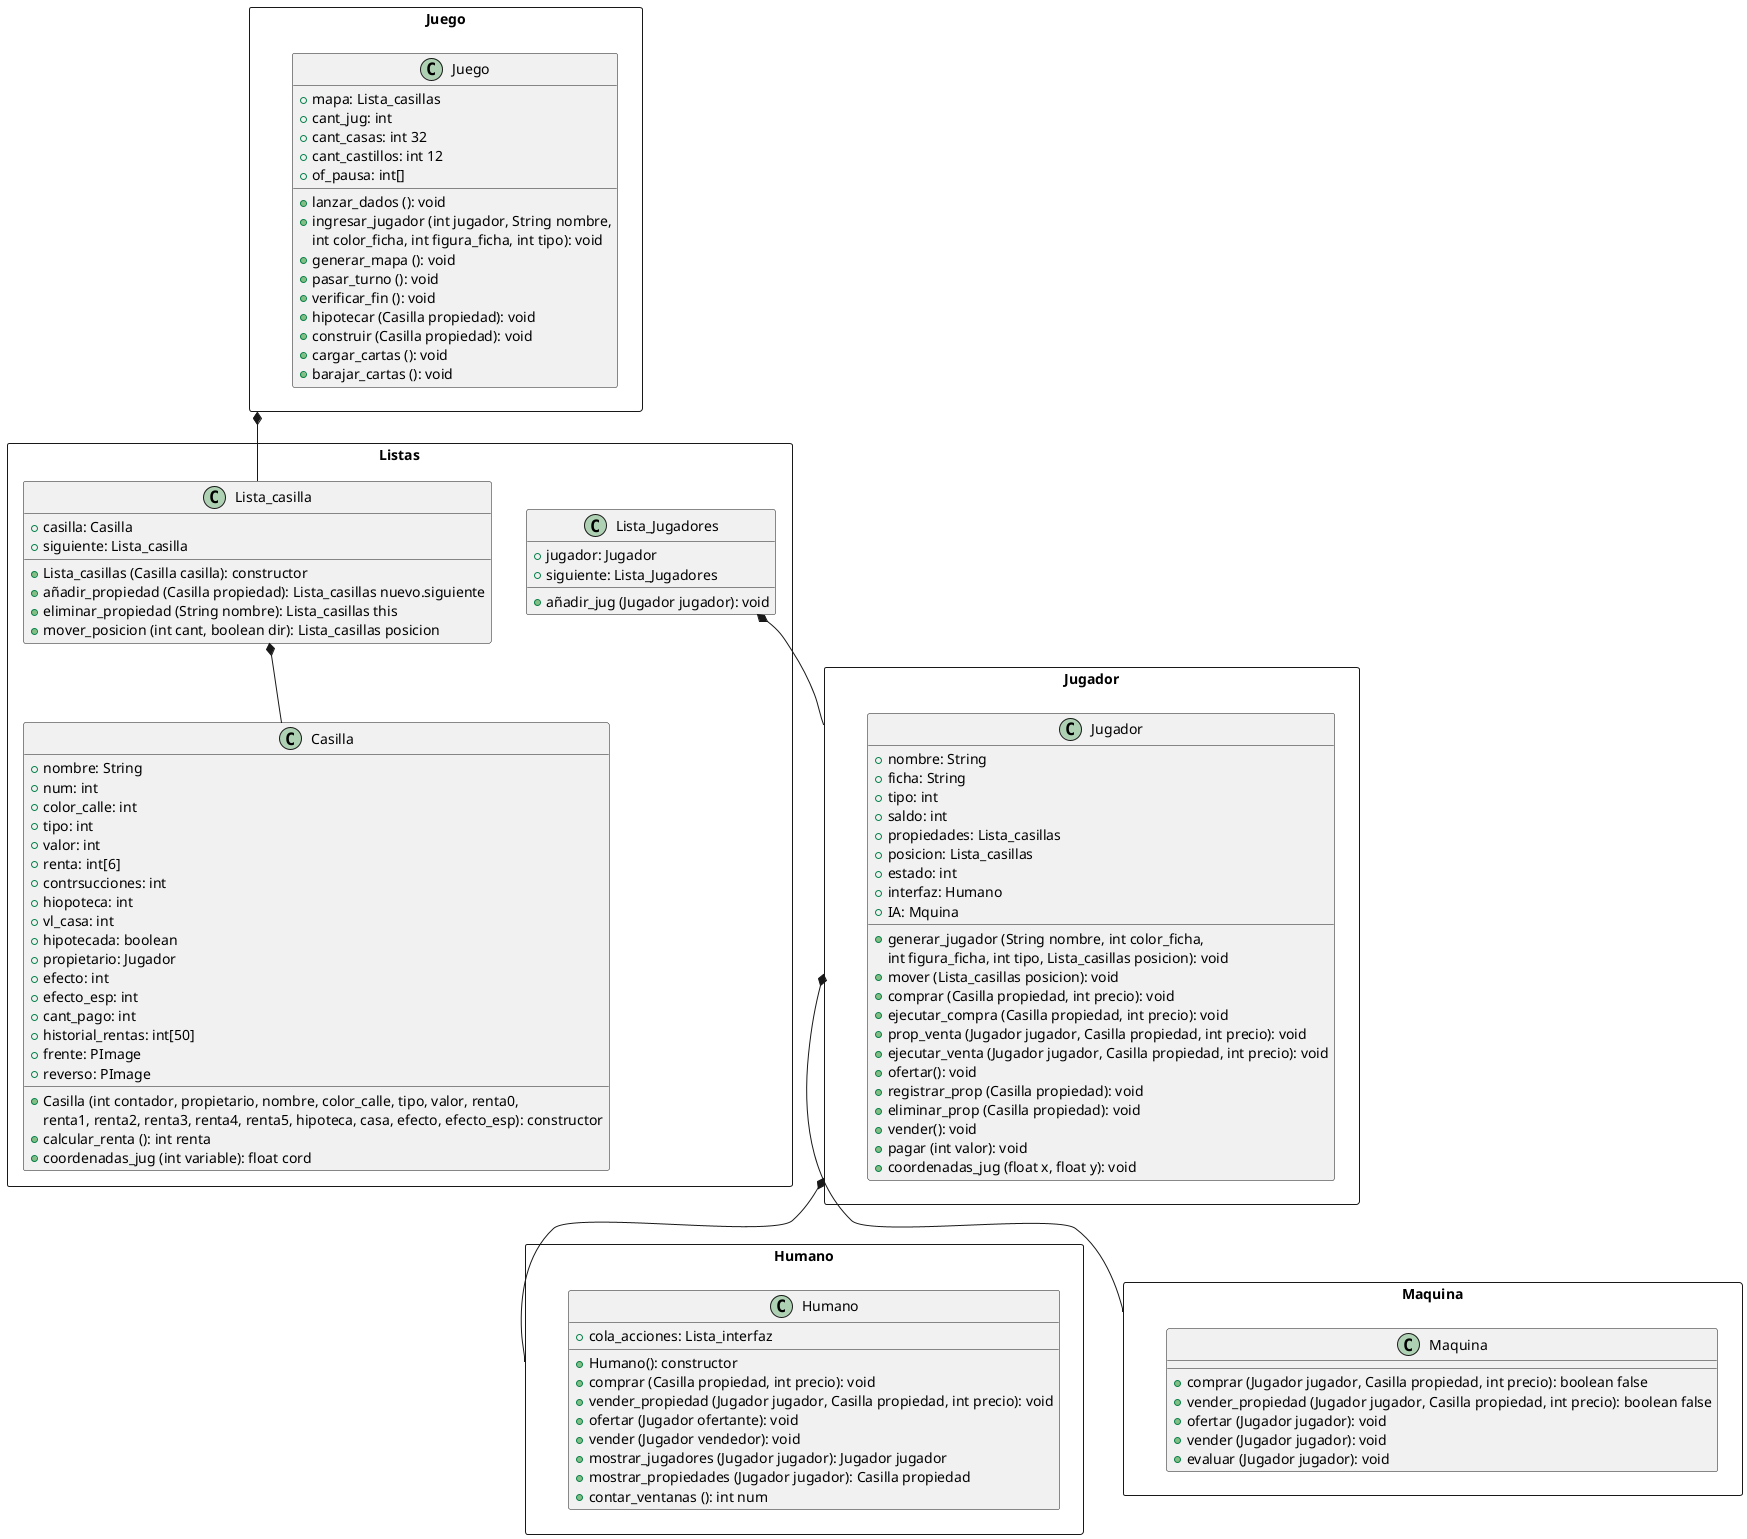 @startuml
package Humano <<Rectangle>>{
class Humano{
+ cola_acciones: Lista_interfaz

+ Humano(): constructor
+ comprar (Casilla propiedad, int precio): void
+ vender_propiedad (Jugador jugador, Casilla propiedad, int precio): void
+ ofertar (Jugador ofertante): void
+ vender (Jugador vendedor): void
+ mostrar_jugadores (Jugador jugador): Jugador jugador
+ mostrar_propiedades (Jugador jugador): Casilla propiedad
+ contar_ventanas (): int num
}
}

package Juego <<Rectangle>>{
class Juego{
+ mapa: Lista_casillas
+ cant_jug: int
+ cant_casas: int 32
+ cant_castillos: int 12
+ of_pausa: int[]
+ lanzar_dados (): void
+ ingresar_jugador (int jugador, String nombre,
int color_ficha, int figura_ficha, int tipo): void
+ generar_mapa (): void
+ pasar_turno (): void
+ verificar_fin (): void
+ hipotecar (Casilla propiedad): void
+ construir (Casilla propiedad): void
+ cargar_cartas (): void
+ barajar_cartas (): void
}
}

package Jugador <<Rectangle>>{
class Jugador{
+ nombre: String
+ ficha: String
+ tipo: int
+ saldo: int
+ propiedades: Lista_casillas
+ posicion: Lista_casillas
+ estado: int
+ interfaz: Humano
+ IA: Mquina

+ generar_jugador (String nombre, int color_ficha,
int figura_ficha, int tipo, Lista_casillas posicion): void
+ mover (Lista_casillas posicion): void
+ comprar (Casilla propiedad, int precio): void
+ ejecutar_compra (Casilla propiedad, int precio): void
+ prop_venta (Jugador jugador, Casilla propiedad, int precio): void
+ ejecutar_venta (Jugador jugador, Casilla propiedad, int precio): void
+ ofertar(): void
+ registrar_prop (Casilla propiedad): void
+ eliminar_prop (Casilla propiedad): void
+ vender(): void
+ pagar (int valor): void
+ coordenadas_jug (float x, float y): void
}
}

package Listas <<Rectangle>>{
class Lista_casilla{
+ casilla: Casilla
+ siguiente: Lista_casilla

+ Lista_casillas (Casilla casilla): constructor
+ añadir_propiedad (Casilla propiedad): Lista_casillas nuevo.siguiente
+ eliminar_propiedad (String nombre): Lista_casillas this
+ mover_posicion (int cant, boolean dir): Lista_casillas posicion
}

class Casilla{
+ nombre: String
+ num: int
+ color_calle: int
+ tipo: int
+ valor: int
+ renta: int[6]
+ contrsucciones: int
+ hiopoteca: int
+ vl_casa: int
+ hipotecada: boolean
+ propietario: Jugador
+ efecto: int
+ efecto_esp: int
+ cant_pago: int
+ historial_rentas: int[50]
+ frente: PImage
+ reverso: PImage

+ Casilla (int contador, propietario, nombre, color_calle, tipo, valor, renta0,
renta1, renta2, renta3, renta4, renta5, hipoteca, casa, efecto, efecto_esp): constructor
+ calcular_renta (): int renta
+ coordenadas_jug (int variable): float cord
}

class Lista_Jugadores{
+ jugador: Jugador
+ siguiente: Lista_Jugadores

+ añadir_jug (Jugador jugador): void
}
}

package Maquina <<Rectangle>>{
class Maquina{

+ comprar (Jugador jugador, Casilla propiedad, int precio): boolean false
+ vender_propiedad (Jugador jugador, Casilla propiedad, int precio): boolean false
+ ofertar (Jugador jugador): void
+ vender (Jugador jugador): void
+ evaluar (Jugador jugador): void
}
}

Lista_casilla *-- Casilla
Juego *-- Lista_casilla
Lista_Jugadores *-- Jugador
Jugador *-- Maquina
Jugador *-- Humano
@enduml
